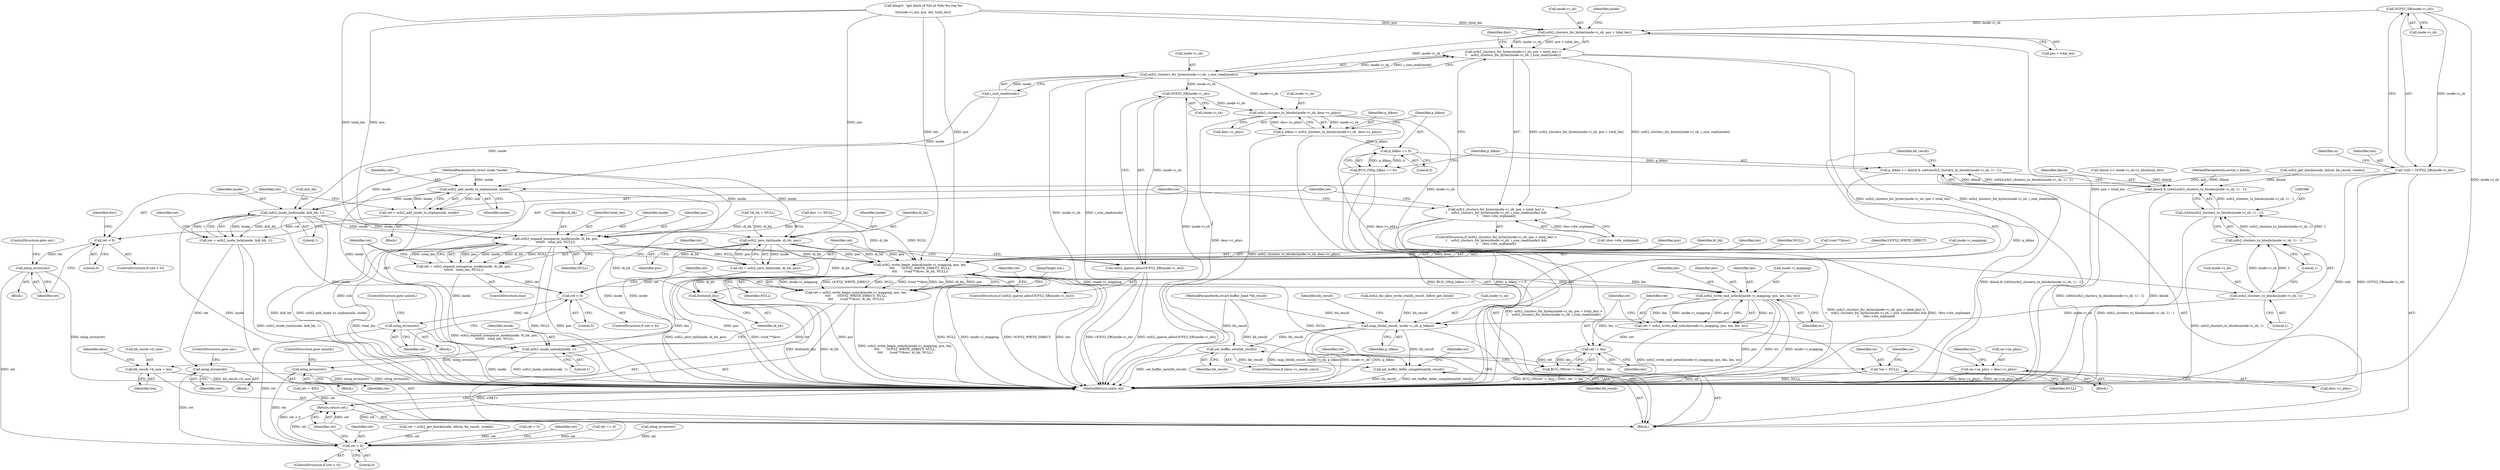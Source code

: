 digraph "0_linux_3e4c56d41eef5595035872a2ec5a483f42e8917f@pointer" {
"1000115" [label="(Call,OCFS2_SB(inode->i_sb))"];
"1000113" [label="(Call,*osb = OCFS2_SB(inode->i_sb))"];
"1000274" [label="(Call,ocfs2_add_inode_to_orphan(osb, inode))"];
"1000272" [label="(Call,ret = ocfs2_add_inode_to_orphan(osb, inode))"];
"1000278" [label="(Call,ret < 0)"];
"1000282" [label="(Call,mlog_errno(ret))"];
"1000485" [label="(Call,ret < 0)"];
"1000492" [label="(Return,return ret;)"];
"1000292" [label="(Call,ocfs2_inode_lock(inode, &di_bh, 1))"];
"1000290" [label="(Call,ret = ocfs2_inode_lock(inode, &di_bh, 1))"];
"1000300" [label="(Call,mlog_errno(ret))"];
"1000319" [label="(Call,ocfs2_zero_tail(inode, di_bh, pos))"];
"1000317" [label="(Call,ret = ocfs2_zero_tail(inode, di_bh, pos))"];
"1000333" [label="(Call,ret < 0)"];
"1000337" [label="(Call,mlog_errno(ret))"];
"1000342" [label="(Call,ocfs2_write_begin_nolock(inode->i_mapping, pos, len,\n\t\t\t\t       OCFS2_WRITE_DIRECT, NULL,\n\t\t\t\t       (void **)&wc, di_bh, NULL))"];
"1000340" [label="(Call,ret = ocfs2_write_begin_nolock(inode->i_mapping, pos, len,\n\t\t\t\t       OCFS2_WRITE_DIRECT, NULL,\n\t\t\t\t       (void **)&wc, di_bh, NULL))"];
"1000359" [label="(Call,mlog_errno(ret))"];
"1000402" [label="(Call,bh_result->b_size = len)"];
"1000424" [label="(Call,*ue = NULL)"];
"1000457" [label="(Call,ocfs2_write_end_nolock(inode->i_mapping, pos, len, len, wc))"];
"1000455" [label="(Call,ret = ocfs2_write_end_nolock(inode->i_mapping, pos, len, len, wc))"];
"1000466" [label="(Call,ret != len)"];
"1000465" [label="(Call,BUG_ON(ret != len))"];
"1000481" [label="(Call,brelse(di_bh))"];
"1000478" [label="(Call,ocfs2_inode_unlock(inode, 1))"];
"1000326" [label="(Call,ocfs2_expand_nonsparse_inode(inode, di_bh, pos,\n\t\t\t\t\t\t\t   total_len, NULL))"];
"1000324" [label="(Call,ret = ocfs2_expand_nonsparse_inode(inode, di_bh, pos,\n\t\t\t\t\t\t\t   total_len, NULL))"];
"1000254" [label="(Call,ocfs2_clusters_for_bytes(inode->i_sb, pos + total_len))"];
"1000253" [label="(Call,ocfs2_clusters_for_bytes(inode->i_sb, pos + total_len) >\n\t    ocfs2_clusters_for_bytes(inode->i_sb, i_size_read(inode)))"];
"1000252" [label="(Call,ocfs2_clusters_for_bytes(inode->i_sb, pos + total_len) >\n\t    ocfs2_clusters_for_bytes(inode->i_sb, i_size_read(inode)) &&\n\t    !dwc->dw_orphaned)"];
"1000261" [label="(Call,ocfs2_clusters_for_bytes(inode->i_sb, i_size_read(inode)))"];
"1000313" [label="(Call,OCFS2_SB(inode->i_sb))"];
"1000312" [label="(Call,ocfs2_sparse_alloc(OCFS2_SB(inode->i_sb)))"];
"1000372" [label="(Call,ocfs2_clusters_to_blocks(inode->i_sb, desc->c_phys))"];
"1000370" [label="(Call,p_blkno = ocfs2_clusters_to_blocks(inode->i_sb, desc->c_phys))"];
"1000380" [label="(Call,p_blkno == 0)"];
"1000379" [label="(Call,BUG_ON(p_blkno == 0))"];
"1000383" [label="(Call,p_blkno += iblock & (u64)(ocfs2_clusters_to_blocks(inode->i_sb, 1) - 1))"];
"1000396" [label="(Call,map_bh(bh_result, inode->i_sb, p_blkno))"];
"1000411" [label="(Call,set_buffer_new(bh_result))"];
"1000413" [label="(Call,set_buffer_defer_completion(bh_result))"];
"1000390" [label="(Call,ocfs2_clusters_to_blocks(inode->i_sb, 1))"];
"1000389" [label="(Call,ocfs2_clusters_to_blocks(inode->i_sb, 1) - 1)"];
"1000387" [label="(Call,(u64)(ocfs2_clusters_to_blocks(inode->i_sb, 1) - 1))"];
"1000385" [label="(Call,iblock & (u64)(ocfs2_clusters_to_blocks(inode->i_sb, 1) - 1))"];
"1000435" [label="(Call,ue->ue_phys = desc->c_phys)"];
"1000396" [label="(Call,map_bh(bh_result, inode->i_sb, p_blkno))"];
"1000465" [label="(Call,BUG_ON(ret != len))"];
"1000281" [label="(Block,)"];
"1000484" [label="(ControlStructure,if (ret < 0))"];
"1000334" [label="(Identifier,ret)"];
"1000354" [label="(Identifier,di_bh)"];
"1000296" [label="(Literal,1)"];
"1000381" [label="(Identifier,p_blkno)"];
"1000404" [label="(Identifier,bh_result)"];
"1000272" [label="(Call,ret = ocfs2_add_inode_to_orphan(osb, inode))"];
"1000409" [label="(Identifier,desc)"];
"1000282" [label="(Call,mlog_errno(ret))"];
"1000468" [label="(Identifier,len)"];
"1000314" [label="(Call,inode->i_sb)"];
"1000330" [label="(Identifier,total_len)"];
"1000462" [label="(Identifier,len)"];
"1000251" [label="(ControlStructure,if (ocfs2_clusters_for_bytes(inode->i_sb, pos + total_len) >\n\t    ocfs2_clusters_for_bytes(inode->i_sb, i_size_read(inode)) &&\n\t    !dwc->dw_orphaned))"];
"1000386" [label="(Identifier,iblock)"];
"1000267" [label="(Call,!dwc->dw_orphaned)"];
"1000300" [label="(Call,mlog_errno(ret))"];
"1000456" [label="(Identifier,ret)"];
"1000422" [label="(Block,)"];
"1000258" [label="(Call,pos + total_len)"];
"1000478" [label="(Call,ocfs2_inode_unlock(inode, 1))"];
"1000317" [label="(Call,ret = ocfs2_zero_tail(inode, di_bh, pos))"];
"1000411" [label="(Call,set_buffer_new(bh_result))"];
"1000370" [label="(Call,p_blkno = ocfs2_clusters_to_blocks(inode->i_sb, desc->c_phys))"];
"1000111" [label="(Block,)"];
"1000331" [label="(Identifier,NULL)"];
"1000439" [label="(Call,desc->c_phys)"];
"1000280" [label="(Literal,0)"];
"1000458" [label="(Call,inode->i_mapping)"];
"1000394" [label="(Literal,1)"];
"1000413" [label="(Call,set_buffer_defer_completion(bh_result))"];
"1000340" [label="(Call,ret = ocfs2_write_begin_nolock(inode->i_mapping, pos, len,\n\t\t\t\t       OCFS2_WRITE_DIRECT, NULL,\n\t\t\t\t       (void **)&wc, di_bh, NULL))"];
"1000342" [label="(Call,ocfs2_write_begin_nolock(inode->i_mapping, pos, len,\n\t\t\t\t       OCFS2_WRITE_DIRECT, NULL,\n\t\t\t\t       (void **)&wc, di_bh, NULL))"];
"1000276" [label="(Identifier,inode)"];
"1000486" [label="(Identifier,ret)"];
"1000379" [label="(Call,BUG_ON(p_blkno == 0))"];
"1000318" [label="(Identifier,ret)"];
"1000328" [label="(Identifier,di_bh)"];
"1000114" [label="(Identifier,osb)"];
"1000488" [label="(Call,ret = -EIO)"];
"1000277" [label="(ControlStructure,if (ret < 0))"];
"1000181" [label="(Call,mlog(0, \"get block of %lu at %llu:%u req %u\n\",\n\t\t\tinode->i_ino, pos, len, total_len))"];
"1000121" [label="(Identifier,oi)"];
"1000302" [label="(ControlStructure,goto out;)"];
"1000335" [label="(Literal,0)"];
"1000455" [label="(Call,ret = ocfs2_write_end_nolock(inode->i_mapping, pos, len, len, wc))"];
"1000385" [label="(Call,iblock & (u64)(ocfs2_clusters_to_blocks(inode->i_sb, 1) - 1))"];
"1000350" [label="(Call,(void **)&wc)"];
"1000424" [label="(Call,*ue = NULL)"];
"1000320" [label="(Identifier,inode)"];
"1000391" [label="(Call,inode->i_sb)"];
"1000141" [label="(Call,iblock << inode->i_sb->s_blocksize_bits)"];
"1000445" [label="(Identifier,wc)"];
"1000108" [label="(MethodParameterIn,sector_t iblock)"];
"1000265" [label="(Call,i_size_read(inode))"];
"1000261" [label="(Call,ocfs2_clusters_for_bytes(inode->i_sb, i_size_read(inode)))"];
"1000203" [label="(Call,ret = ocfs2_get_block(inode, iblock, bh_result, create))"];
"1000325" [label="(Identifier,ret)"];
"1000312" [label="(Call,ocfs2_sparse_alloc(OCFS2_SB(inode->i_sb)))"];
"1000346" [label="(Identifier,pos)"];
"1000284" [label="(ControlStructure,goto out;)"];
"1000469" [label="(Call,ret = 0)"];
"1000275" [label="(Identifier,osb)"];
"1000240" [label="(Call,dwc == NULL)"];
"1000252" [label="(Call,ocfs2_clusters_for_bytes(inode->i_sb, pos + total_len) >\n\t    ocfs2_clusters_for_bytes(inode->i_sb, i_size_read(inode)) &&\n\t    !dwc->dw_orphaned)"];
"1000274" [label="(Call,ocfs2_add_inode_to_orphan(osb, inode))"];
"1000134" [label="(Call,*di_bh = NULL)"];
"1000298" [label="(Identifier,ret)"];
"1000376" [label="(Call,desc->c_phys)"];
"1000470" [label="(Identifier,ret)"];
"1000324" [label="(Call,ret = ocfs2_expand_nonsparse_inode(inode, di_bh, pos,\n\t\t\t\t\t\t\t   total_len, NULL))"];
"1000489" [label="(Identifier,ret)"];
"1000341" [label="(Identifier,ret)"];
"1000263" [label="(Identifier,inode)"];
"1000463" [label="(Identifier,len)"];
"1000116" [label="(Call,inode->i_sb)"];
"1000430" [label="(Identifier,ue)"];
"1000269" [label="(Identifier,dwc)"];
"1000234" [label="(Call,ocfs2_dio_alloc_write_ctx(bh_result, &first_get_block))"];
"1000255" [label="(Call,inode->i_sb)"];
"1000279" [label="(Identifier,ret)"];
"1000262" [label="(Call,inode->i_sb)"];
"1000426" [label="(Identifier,NULL)"];
"1000337" [label="(Call,mlog_errno(ret))"];
"1000483" [label="(JumpTarget,out:)"];
"1000336" [label="(Block,)"];
"1000327" [label="(Identifier,inode)"];
"1000373" [label="(Call,inode->i_sb)"];
"1000283" [label="(Identifier,ret)"];
"1000457" [label="(Call,ocfs2_write_end_nolock(inode->i_mapping, pos, len, len, wc))"];
"1000205" [label="(Call,ocfs2_get_block(inode, iblock, bh_result, create))"];
"1000323" [label="(ControlStructure,else)"];
"1000412" [label="(Identifier,bh_result)"];
"1000387" [label="(Call,(u64)(ocfs2_clusters_to_blocks(inode->i_sb, 1) - 1))"];
"1000466" [label="(Call,ret != len)"];
"1000253" [label="(Call,ocfs2_clusters_for_bytes(inode->i_sb, pos + total_len) >\n\t    ocfs2_clusters_for_bytes(inode->i_sb, i_size_read(inode)))"];
"1000395" [label="(Literal,1)"];
"1000223" [label="(Call,ret == 0)"];
"1000464" [label="(Identifier,wc)"];
"1000113" [label="(Call,*osb = OCFS2_SB(inode->i_sb))"];
"1000254" [label="(Call,ocfs2_clusters_for_bytes(inode->i_sb, pos + total_len))"];
"1000311" [label="(ControlStructure,if (ocfs2_sparse_alloc(OCFS2_SB(inode->i_sb))))"];
"1000347" [label="(Identifier,len)"];
"1000493" [label="(Identifier,ret)"];
"1000349" [label="(Identifier,NULL)"];
"1000357" [label="(Identifier,ret)"];
"1000383" [label="(Call,p_blkno += iblock & (u64)(ocfs2_clusters_to_blocks(inode->i_sb, 1) - 1))"];
"1000397" [label="(Identifier,bh_result)"];
"1000382" [label="(Literal,0)"];
"1000107" [label="(MethodParameterIn,struct inode *inode)"];
"1000494" [label="(MethodReturn,static int)"];
"1000287" [label="(Identifier,dwc)"];
"1000425" [label="(Identifier,ue)"];
"1000339" [label="(ControlStructure,goto unlock;)"];
"1000407" [label="(ControlStructure,if (desc->c_needs_zero))"];
"1000371" [label="(Identifier,p_blkno)"];
"1000492" [label="(Return,return ret;)"];
"1000326" [label="(Call,ocfs2_expand_nonsparse_inode(inode, di_bh, pos,\n\t\t\t\t\t\t\t   total_len, NULL))"];
"1000479" [label="(Identifier,inode)"];
"1000414" [label="(Identifier,bh_result)"];
"1000333" [label="(Call,ret < 0)"];
"1000329" [label="(Identifier,pos)"];
"1000248" [label="(Call,mlog_errno(ret))"];
"1000360" [label="(Identifier,ret)"];
"1000390" [label="(Call,ocfs2_clusters_to_blocks(inode->i_sb, 1))"];
"1000487" [label="(Literal,0)"];
"1000403" [label="(Call,bh_result->b_size)"];
"1000380" [label="(Call,p_blkno == 0)"];
"1000338" [label="(Identifier,ret)"];
"1000299" [label="(Block,)"];
"1000291" [label="(Identifier,ret)"];
"1000361" [label="(ControlStructure,goto unlock;)"];
"1000109" [label="(MethodParameterIn,struct buffer_head *bh_result)"];
"1000372" [label="(Call,ocfs2_clusters_to_blocks(inode->i_sb, desc->c_phys))"];
"1000480" [label="(Literal,1)"];
"1000384" [label="(Identifier,p_blkno)"];
"1000321" [label="(Identifier,di_bh)"];
"1000294" [label="(Call,&di_bh)"];
"1000348" [label="(Identifier,OCFS2_WRITE_DIRECT)"];
"1000115" [label="(Call,OCFS2_SB(inode->i_sb))"];
"1000273" [label="(Identifier,ret)"];
"1000436" [label="(Call,ue->ue_phys)"];
"1000319" [label="(Call,ocfs2_zero_tail(inode, di_bh, pos))"];
"1000359" [label="(Call,mlog_errno(ret))"];
"1000332" [label="(ControlStructure,if (ret < 0))"];
"1000301" [label="(Identifier,ret)"];
"1000358" [label="(Block,)"];
"1000467" [label="(Identifier,ret)"];
"1000355" [label="(Identifier,NULL)"];
"1000406" [label="(Identifier,len)"];
"1000290" [label="(Call,ret = ocfs2_inode_lock(inode, &di_bh, 1))"];
"1000485" [label="(Call,ret < 0)"];
"1000401" [label="(Identifier,p_blkno)"];
"1000313" [label="(Call,OCFS2_SB(inode->i_sb))"];
"1000271" [label="(Block,)"];
"1000292" [label="(Call,ocfs2_inode_lock(inode, &di_bh, 1))"];
"1000398" [label="(Call,inode->i_sb)"];
"1000461" [label="(Identifier,pos)"];
"1000420" [label="(Identifier,wc)"];
"1000482" [label="(Identifier,di_bh)"];
"1000322" [label="(Identifier,pos)"];
"1000278" [label="(Call,ret < 0)"];
"1000389" [label="(Call,ocfs2_clusters_to_blocks(inode->i_sb, 1) - 1)"];
"1000343" [label="(Call,inode->i_mapping)"];
"1000402" [label="(Call,bh_result->b_size = len)"];
"1000435" [label="(Call,ue->ue_phys = desc->c_phys)"];
"1000481" [label="(Call,brelse(di_bh))"];
"1000293" [label="(Identifier,inode)"];
"1000115" -> "1000113"  [label="AST: "];
"1000115" -> "1000116"  [label="CFG: "];
"1000116" -> "1000115"  [label="AST: "];
"1000113" -> "1000115"  [label="CFG: "];
"1000115" -> "1000494"  [label="DDG: inode->i_sb"];
"1000115" -> "1000113"  [label="DDG: inode->i_sb"];
"1000115" -> "1000254"  [label="DDG: inode->i_sb"];
"1000113" -> "1000111"  [label="AST: "];
"1000114" -> "1000113"  [label="AST: "];
"1000121" -> "1000113"  [label="CFG: "];
"1000113" -> "1000494"  [label="DDG: osb"];
"1000113" -> "1000494"  [label="DDG: OCFS2_SB(inode->i_sb)"];
"1000113" -> "1000274"  [label="DDG: osb"];
"1000274" -> "1000272"  [label="AST: "];
"1000274" -> "1000276"  [label="CFG: "];
"1000275" -> "1000274"  [label="AST: "];
"1000276" -> "1000274"  [label="AST: "];
"1000272" -> "1000274"  [label="CFG: "];
"1000274" -> "1000494"  [label="DDG: osb"];
"1000274" -> "1000494"  [label="DDG: inode"];
"1000274" -> "1000272"  [label="DDG: osb"];
"1000274" -> "1000272"  [label="DDG: inode"];
"1000265" -> "1000274"  [label="DDG: inode"];
"1000107" -> "1000274"  [label="DDG: inode"];
"1000274" -> "1000292"  [label="DDG: inode"];
"1000272" -> "1000271"  [label="AST: "];
"1000273" -> "1000272"  [label="AST: "];
"1000279" -> "1000272"  [label="CFG: "];
"1000272" -> "1000494"  [label="DDG: ocfs2_add_inode_to_orphan(osb, inode)"];
"1000272" -> "1000278"  [label="DDG: ret"];
"1000278" -> "1000277"  [label="AST: "];
"1000278" -> "1000280"  [label="CFG: "];
"1000279" -> "1000278"  [label="AST: "];
"1000280" -> "1000278"  [label="AST: "];
"1000283" -> "1000278"  [label="CFG: "];
"1000287" -> "1000278"  [label="CFG: "];
"1000278" -> "1000282"  [label="DDG: ret"];
"1000282" -> "1000281"  [label="AST: "];
"1000282" -> "1000283"  [label="CFG: "];
"1000283" -> "1000282"  [label="AST: "];
"1000284" -> "1000282"  [label="CFG: "];
"1000282" -> "1000494"  [label="DDG: mlog_errno(ret)"];
"1000282" -> "1000485"  [label="DDG: ret"];
"1000485" -> "1000484"  [label="AST: "];
"1000485" -> "1000487"  [label="CFG: "];
"1000486" -> "1000485"  [label="AST: "];
"1000487" -> "1000485"  [label="AST: "];
"1000489" -> "1000485"  [label="CFG: "];
"1000493" -> "1000485"  [label="CFG: "];
"1000485" -> "1000494"  [label="DDG: ret"];
"1000485" -> "1000494"  [label="DDG: ret < 0"];
"1000300" -> "1000485"  [label="DDG: ret"];
"1000337" -> "1000485"  [label="DDG: ret"];
"1000359" -> "1000485"  [label="DDG: ret"];
"1000248" -> "1000485"  [label="DDG: ret"];
"1000469" -> "1000485"  [label="DDG: ret"];
"1000223" -> "1000485"  [label="DDG: ret"];
"1000203" -> "1000485"  [label="DDG: ret"];
"1000485" -> "1000492"  [label="DDG: ret"];
"1000492" -> "1000111"  [label="AST: "];
"1000492" -> "1000493"  [label="CFG: "];
"1000493" -> "1000492"  [label="AST: "];
"1000494" -> "1000492"  [label="CFG: "];
"1000492" -> "1000494"  [label="DDG: <RET>"];
"1000493" -> "1000492"  [label="DDG: ret"];
"1000488" -> "1000492"  [label="DDG: ret"];
"1000292" -> "1000290"  [label="AST: "];
"1000292" -> "1000296"  [label="CFG: "];
"1000293" -> "1000292"  [label="AST: "];
"1000294" -> "1000292"  [label="AST: "];
"1000296" -> "1000292"  [label="AST: "];
"1000290" -> "1000292"  [label="CFG: "];
"1000292" -> "1000494"  [label="DDG: &di_bh"];
"1000292" -> "1000494"  [label="DDG: inode"];
"1000292" -> "1000290"  [label="DDG: inode"];
"1000292" -> "1000290"  [label="DDG: &di_bh"];
"1000292" -> "1000290"  [label="DDG: 1"];
"1000265" -> "1000292"  [label="DDG: inode"];
"1000107" -> "1000292"  [label="DDG: inode"];
"1000292" -> "1000319"  [label="DDG: inode"];
"1000292" -> "1000326"  [label="DDG: inode"];
"1000292" -> "1000478"  [label="DDG: inode"];
"1000290" -> "1000111"  [label="AST: "];
"1000291" -> "1000290"  [label="AST: "];
"1000298" -> "1000290"  [label="CFG: "];
"1000290" -> "1000494"  [label="DDG: ocfs2_inode_lock(inode, &di_bh, 1)"];
"1000290" -> "1000300"  [label="DDG: ret"];
"1000300" -> "1000299"  [label="AST: "];
"1000300" -> "1000301"  [label="CFG: "];
"1000301" -> "1000300"  [label="AST: "];
"1000302" -> "1000300"  [label="CFG: "];
"1000300" -> "1000494"  [label="DDG: mlog_errno(ret)"];
"1000319" -> "1000317"  [label="AST: "];
"1000319" -> "1000322"  [label="CFG: "];
"1000320" -> "1000319"  [label="AST: "];
"1000321" -> "1000319"  [label="AST: "];
"1000322" -> "1000319"  [label="AST: "];
"1000317" -> "1000319"  [label="CFG: "];
"1000319" -> "1000494"  [label="DDG: pos"];
"1000319" -> "1000317"  [label="DDG: inode"];
"1000319" -> "1000317"  [label="DDG: di_bh"];
"1000319" -> "1000317"  [label="DDG: pos"];
"1000107" -> "1000319"  [label="DDG: inode"];
"1000134" -> "1000319"  [label="DDG: di_bh"];
"1000181" -> "1000319"  [label="DDG: pos"];
"1000319" -> "1000342"  [label="DDG: pos"];
"1000319" -> "1000342"  [label="DDG: di_bh"];
"1000319" -> "1000478"  [label="DDG: inode"];
"1000319" -> "1000481"  [label="DDG: di_bh"];
"1000317" -> "1000311"  [label="AST: "];
"1000318" -> "1000317"  [label="AST: "];
"1000334" -> "1000317"  [label="CFG: "];
"1000317" -> "1000494"  [label="DDG: ocfs2_zero_tail(inode, di_bh, pos)"];
"1000317" -> "1000333"  [label="DDG: ret"];
"1000333" -> "1000332"  [label="AST: "];
"1000333" -> "1000335"  [label="CFG: "];
"1000334" -> "1000333"  [label="AST: "];
"1000335" -> "1000333"  [label="AST: "];
"1000338" -> "1000333"  [label="CFG: "];
"1000341" -> "1000333"  [label="CFG: "];
"1000324" -> "1000333"  [label="DDG: ret"];
"1000333" -> "1000337"  [label="DDG: ret"];
"1000337" -> "1000336"  [label="AST: "];
"1000337" -> "1000338"  [label="CFG: "];
"1000338" -> "1000337"  [label="AST: "];
"1000339" -> "1000337"  [label="CFG: "];
"1000337" -> "1000494"  [label="DDG: mlog_errno(ret)"];
"1000342" -> "1000340"  [label="AST: "];
"1000342" -> "1000355"  [label="CFG: "];
"1000343" -> "1000342"  [label="AST: "];
"1000346" -> "1000342"  [label="AST: "];
"1000347" -> "1000342"  [label="AST: "];
"1000348" -> "1000342"  [label="AST: "];
"1000349" -> "1000342"  [label="AST: "];
"1000350" -> "1000342"  [label="AST: "];
"1000354" -> "1000342"  [label="AST: "];
"1000355" -> "1000342"  [label="AST: "];
"1000340" -> "1000342"  [label="CFG: "];
"1000342" -> "1000494"  [label="DDG: NULL"];
"1000342" -> "1000494"  [label="DDG: inode->i_mapping"];
"1000342" -> "1000494"  [label="DDG: OCFS2_WRITE_DIRECT"];
"1000342" -> "1000494"  [label="DDG: len"];
"1000342" -> "1000494"  [label="DDG: (void **)&wc"];
"1000342" -> "1000494"  [label="DDG: pos"];
"1000342" -> "1000340"  [label="DDG: inode->i_mapping"];
"1000342" -> "1000340"  [label="DDG: OCFS2_WRITE_DIRECT"];
"1000342" -> "1000340"  [label="DDG: NULL"];
"1000342" -> "1000340"  [label="DDG: (void **)&wc"];
"1000342" -> "1000340"  [label="DDG: len"];
"1000342" -> "1000340"  [label="DDG: di_bh"];
"1000342" -> "1000340"  [label="DDG: pos"];
"1000326" -> "1000342"  [label="DDG: pos"];
"1000326" -> "1000342"  [label="DDG: NULL"];
"1000326" -> "1000342"  [label="DDG: di_bh"];
"1000181" -> "1000342"  [label="DDG: pos"];
"1000181" -> "1000342"  [label="DDG: len"];
"1000240" -> "1000342"  [label="DDG: NULL"];
"1000350" -> "1000342"  [label="DDG: &wc"];
"1000134" -> "1000342"  [label="DDG: di_bh"];
"1000342" -> "1000402"  [label="DDG: len"];
"1000342" -> "1000424"  [label="DDG: NULL"];
"1000342" -> "1000457"  [label="DDG: inode->i_mapping"];
"1000342" -> "1000457"  [label="DDG: pos"];
"1000342" -> "1000457"  [label="DDG: len"];
"1000342" -> "1000481"  [label="DDG: di_bh"];
"1000340" -> "1000111"  [label="AST: "];
"1000341" -> "1000340"  [label="AST: "];
"1000357" -> "1000340"  [label="CFG: "];
"1000340" -> "1000494"  [label="DDG: ocfs2_write_begin_nolock(inode->i_mapping, pos, len,\n\t\t\t\t       OCFS2_WRITE_DIRECT, NULL,\n\t\t\t\t       (void **)&wc, di_bh, NULL)"];
"1000340" -> "1000359"  [label="DDG: ret"];
"1000359" -> "1000358"  [label="AST: "];
"1000359" -> "1000360"  [label="CFG: "];
"1000360" -> "1000359"  [label="AST: "];
"1000361" -> "1000359"  [label="CFG: "];
"1000359" -> "1000494"  [label="DDG: mlog_errno(ret)"];
"1000402" -> "1000111"  [label="AST: "];
"1000402" -> "1000406"  [label="CFG: "];
"1000403" -> "1000402"  [label="AST: "];
"1000406" -> "1000402"  [label="AST: "];
"1000409" -> "1000402"  [label="CFG: "];
"1000402" -> "1000494"  [label="DDG: bh_result->b_size"];
"1000424" -> "1000422"  [label="AST: "];
"1000424" -> "1000426"  [label="CFG: "];
"1000425" -> "1000424"  [label="AST: "];
"1000426" -> "1000424"  [label="AST: "];
"1000430" -> "1000424"  [label="CFG: "];
"1000424" -> "1000494"  [label="DDG: NULL"];
"1000424" -> "1000494"  [label="DDG: ue"];
"1000457" -> "1000455"  [label="AST: "];
"1000457" -> "1000464"  [label="CFG: "];
"1000458" -> "1000457"  [label="AST: "];
"1000461" -> "1000457"  [label="AST: "];
"1000462" -> "1000457"  [label="AST: "];
"1000463" -> "1000457"  [label="AST: "];
"1000464" -> "1000457"  [label="AST: "];
"1000455" -> "1000457"  [label="CFG: "];
"1000457" -> "1000494"  [label="DDG: pos"];
"1000457" -> "1000494"  [label="DDG: wc"];
"1000457" -> "1000494"  [label="DDG: inode->i_mapping"];
"1000457" -> "1000455"  [label="DDG: wc"];
"1000457" -> "1000455"  [label="DDG: len"];
"1000457" -> "1000455"  [label="DDG: inode->i_mapping"];
"1000457" -> "1000455"  [label="DDG: pos"];
"1000457" -> "1000466"  [label="DDG: len"];
"1000455" -> "1000111"  [label="AST: "];
"1000456" -> "1000455"  [label="AST: "];
"1000467" -> "1000455"  [label="CFG: "];
"1000455" -> "1000494"  [label="DDG: ocfs2_write_end_nolock(inode->i_mapping, pos, len, len, wc)"];
"1000455" -> "1000466"  [label="DDG: ret"];
"1000466" -> "1000465"  [label="AST: "];
"1000466" -> "1000468"  [label="CFG: "];
"1000467" -> "1000466"  [label="AST: "];
"1000468" -> "1000466"  [label="AST: "];
"1000465" -> "1000466"  [label="CFG: "];
"1000466" -> "1000494"  [label="DDG: len"];
"1000466" -> "1000465"  [label="DDG: ret"];
"1000466" -> "1000465"  [label="DDG: len"];
"1000465" -> "1000111"  [label="AST: "];
"1000470" -> "1000465"  [label="CFG: "];
"1000465" -> "1000494"  [label="DDG: BUG_ON(ret != len)"];
"1000465" -> "1000494"  [label="DDG: ret != len"];
"1000481" -> "1000111"  [label="AST: "];
"1000481" -> "1000482"  [label="CFG: "];
"1000482" -> "1000481"  [label="AST: "];
"1000483" -> "1000481"  [label="CFG: "];
"1000481" -> "1000494"  [label="DDG: brelse(di_bh)"];
"1000481" -> "1000494"  [label="DDG: di_bh"];
"1000326" -> "1000481"  [label="DDG: di_bh"];
"1000478" -> "1000111"  [label="AST: "];
"1000478" -> "1000480"  [label="CFG: "];
"1000479" -> "1000478"  [label="AST: "];
"1000480" -> "1000478"  [label="AST: "];
"1000482" -> "1000478"  [label="CFG: "];
"1000478" -> "1000494"  [label="DDG: inode"];
"1000478" -> "1000494"  [label="DDG: ocfs2_inode_unlock(inode, 1)"];
"1000326" -> "1000478"  [label="DDG: inode"];
"1000107" -> "1000478"  [label="DDG: inode"];
"1000326" -> "1000324"  [label="AST: "];
"1000326" -> "1000331"  [label="CFG: "];
"1000327" -> "1000326"  [label="AST: "];
"1000328" -> "1000326"  [label="AST: "];
"1000329" -> "1000326"  [label="AST: "];
"1000330" -> "1000326"  [label="AST: "];
"1000331" -> "1000326"  [label="AST: "];
"1000324" -> "1000326"  [label="CFG: "];
"1000326" -> "1000494"  [label="DDG: NULL"];
"1000326" -> "1000494"  [label="DDG: pos"];
"1000326" -> "1000494"  [label="DDG: total_len"];
"1000326" -> "1000324"  [label="DDG: pos"];
"1000326" -> "1000324"  [label="DDG: inode"];
"1000326" -> "1000324"  [label="DDG: di_bh"];
"1000326" -> "1000324"  [label="DDG: NULL"];
"1000326" -> "1000324"  [label="DDG: total_len"];
"1000107" -> "1000326"  [label="DDG: inode"];
"1000134" -> "1000326"  [label="DDG: di_bh"];
"1000181" -> "1000326"  [label="DDG: pos"];
"1000181" -> "1000326"  [label="DDG: total_len"];
"1000240" -> "1000326"  [label="DDG: NULL"];
"1000324" -> "1000323"  [label="AST: "];
"1000325" -> "1000324"  [label="AST: "];
"1000334" -> "1000324"  [label="CFG: "];
"1000324" -> "1000494"  [label="DDG: ocfs2_expand_nonsparse_inode(inode, di_bh, pos,\n\t\t\t\t\t\t\t   total_len, NULL)"];
"1000254" -> "1000253"  [label="AST: "];
"1000254" -> "1000258"  [label="CFG: "];
"1000255" -> "1000254"  [label="AST: "];
"1000258" -> "1000254"  [label="AST: "];
"1000263" -> "1000254"  [label="CFG: "];
"1000254" -> "1000494"  [label="DDG: pos + total_len"];
"1000254" -> "1000253"  [label="DDG: inode->i_sb"];
"1000254" -> "1000253"  [label="DDG: pos + total_len"];
"1000181" -> "1000254"  [label="DDG: pos"];
"1000181" -> "1000254"  [label="DDG: total_len"];
"1000254" -> "1000261"  [label="DDG: inode->i_sb"];
"1000253" -> "1000252"  [label="AST: "];
"1000253" -> "1000261"  [label="CFG: "];
"1000261" -> "1000253"  [label="AST: "];
"1000269" -> "1000253"  [label="CFG: "];
"1000252" -> "1000253"  [label="CFG: "];
"1000253" -> "1000494"  [label="DDG: ocfs2_clusters_for_bytes(inode->i_sb, pos + total_len)"];
"1000253" -> "1000494"  [label="DDG: ocfs2_clusters_for_bytes(inode->i_sb, i_size_read(inode))"];
"1000253" -> "1000252"  [label="DDG: ocfs2_clusters_for_bytes(inode->i_sb, pos + total_len)"];
"1000253" -> "1000252"  [label="DDG: ocfs2_clusters_for_bytes(inode->i_sb, i_size_read(inode))"];
"1000261" -> "1000253"  [label="DDG: inode->i_sb"];
"1000261" -> "1000253"  [label="DDG: i_size_read(inode)"];
"1000252" -> "1000251"  [label="AST: "];
"1000252" -> "1000267"  [label="CFG: "];
"1000267" -> "1000252"  [label="AST: "];
"1000273" -> "1000252"  [label="CFG: "];
"1000291" -> "1000252"  [label="CFG: "];
"1000252" -> "1000494"  [label="DDG: ocfs2_clusters_for_bytes(inode->i_sb, pos + total_len) >\n\t    ocfs2_clusters_for_bytes(inode->i_sb, i_size_read(inode))"];
"1000252" -> "1000494"  [label="DDG: ocfs2_clusters_for_bytes(inode->i_sb, pos + total_len) >\n\t    ocfs2_clusters_for_bytes(inode->i_sb, i_size_read(inode)) &&\n\t    !dwc->dw_orphaned"];
"1000252" -> "1000494"  [label="DDG: !dwc->dw_orphaned"];
"1000267" -> "1000252"  [label="DDG: dwc->dw_orphaned"];
"1000261" -> "1000265"  [label="CFG: "];
"1000262" -> "1000261"  [label="AST: "];
"1000265" -> "1000261"  [label="AST: "];
"1000261" -> "1000494"  [label="DDG: inode->i_sb"];
"1000261" -> "1000494"  [label="DDG: i_size_read(inode)"];
"1000265" -> "1000261"  [label="DDG: inode"];
"1000261" -> "1000313"  [label="DDG: inode->i_sb"];
"1000261" -> "1000372"  [label="DDG: inode->i_sb"];
"1000313" -> "1000312"  [label="AST: "];
"1000313" -> "1000314"  [label="CFG: "];
"1000314" -> "1000313"  [label="AST: "];
"1000312" -> "1000313"  [label="CFG: "];
"1000313" -> "1000494"  [label="DDG: inode->i_sb"];
"1000313" -> "1000312"  [label="DDG: inode->i_sb"];
"1000313" -> "1000372"  [label="DDG: inode->i_sb"];
"1000312" -> "1000311"  [label="AST: "];
"1000318" -> "1000312"  [label="CFG: "];
"1000325" -> "1000312"  [label="CFG: "];
"1000312" -> "1000494"  [label="DDG: ocfs2_sparse_alloc(OCFS2_SB(inode->i_sb))"];
"1000312" -> "1000494"  [label="DDG: OCFS2_SB(inode->i_sb)"];
"1000372" -> "1000370"  [label="AST: "];
"1000372" -> "1000376"  [label="CFG: "];
"1000373" -> "1000372"  [label="AST: "];
"1000376" -> "1000372"  [label="AST: "];
"1000370" -> "1000372"  [label="CFG: "];
"1000372" -> "1000494"  [label="DDG: desc->c_phys"];
"1000372" -> "1000370"  [label="DDG: inode->i_sb"];
"1000372" -> "1000370"  [label="DDG: desc->c_phys"];
"1000372" -> "1000390"  [label="DDG: inode->i_sb"];
"1000372" -> "1000435"  [label="DDG: desc->c_phys"];
"1000370" -> "1000111"  [label="AST: "];
"1000371" -> "1000370"  [label="AST: "];
"1000381" -> "1000370"  [label="CFG: "];
"1000370" -> "1000494"  [label="DDG: ocfs2_clusters_to_blocks(inode->i_sb, desc->c_phys)"];
"1000370" -> "1000380"  [label="DDG: p_blkno"];
"1000380" -> "1000379"  [label="AST: "];
"1000380" -> "1000382"  [label="CFG: "];
"1000381" -> "1000380"  [label="AST: "];
"1000382" -> "1000380"  [label="AST: "];
"1000379" -> "1000380"  [label="CFG: "];
"1000380" -> "1000379"  [label="DDG: p_blkno"];
"1000380" -> "1000379"  [label="DDG: 0"];
"1000380" -> "1000383"  [label="DDG: p_blkno"];
"1000379" -> "1000111"  [label="AST: "];
"1000384" -> "1000379"  [label="CFG: "];
"1000379" -> "1000494"  [label="DDG: p_blkno == 0"];
"1000379" -> "1000494"  [label="DDG: BUG_ON(p_blkno == 0)"];
"1000383" -> "1000111"  [label="AST: "];
"1000383" -> "1000385"  [label="CFG: "];
"1000384" -> "1000383"  [label="AST: "];
"1000385" -> "1000383"  [label="AST: "];
"1000397" -> "1000383"  [label="CFG: "];
"1000383" -> "1000494"  [label="DDG: iblock & (u64)(ocfs2_clusters_to_blocks(inode->i_sb, 1) - 1)"];
"1000385" -> "1000383"  [label="DDG: iblock"];
"1000385" -> "1000383"  [label="DDG: (u64)(ocfs2_clusters_to_blocks(inode->i_sb, 1) - 1)"];
"1000383" -> "1000396"  [label="DDG: p_blkno"];
"1000396" -> "1000111"  [label="AST: "];
"1000396" -> "1000401"  [label="CFG: "];
"1000397" -> "1000396"  [label="AST: "];
"1000398" -> "1000396"  [label="AST: "];
"1000401" -> "1000396"  [label="AST: "];
"1000404" -> "1000396"  [label="CFG: "];
"1000396" -> "1000494"  [label="DDG: map_bh(bh_result, inode->i_sb, p_blkno)"];
"1000396" -> "1000494"  [label="DDG: inode->i_sb"];
"1000396" -> "1000494"  [label="DDG: p_blkno"];
"1000234" -> "1000396"  [label="DDG: bh_result"];
"1000109" -> "1000396"  [label="DDG: bh_result"];
"1000390" -> "1000396"  [label="DDG: inode->i_sb"];
"1000396" -> "1000411"  [label="DDG: bh_result"];
"1000396" -> "1000413"  [label="DDG: bh_result"];
"1000411" -> "1000407"  [label="AST: "];
"1000411" -> "1000412"  [label="CFG: "];
"1000412" -> "1000411"  [label="AST: "];
"1000414" -> "1000411"  [label="CFG: "];
"1000411" -> "1000494"  [label="DDG: set_buffer_new(bh_result)"];
"1000109" -> "1000411"  [label="DDG: bh_result"];
"1000411" -> "1000413"  [label="DDG: bh_result"];
"1000413" -> "1000111"  [label="AST: "];
"1000413" -> "1000414"  [label="CFG: "];
"1000414" -> "1000413"  [label="AST: "];
"1000420" -> "1000413"  [label="CFG: "];
"1000413" -> "1000494"  [label="DDG: bh_result"];
"1000413" -> "1000494"  [label="DDG: set_buffer_defer_completion(bh_result)"];
"1000109" -> "1000413"  [label="DDG: bh_result"];
"1000390" -> "1000389"  [label="AST: "];
"1000390" -> "1000394"  [label="CFG: "];
"1000391" -> "1000390"  [label="AST: "];
"1000394" -> "1000390"  [label="AST: "];
"1000395" -> "1000390"  [label="CFG: "];
"1000390" -> "1000389"  [label="DDG: inode->i_sb"];
"1000390" -> "1000389"  [label="DDG: 1"];
"1000389" -> "1000387"  [label="AST: "];
"1000389" -> "1000395"  [label="CFG: "];
"1000395" -> "1000389"  [label="AST: "];
"1000387" -> "1000389"  [label="CFG: "];
"1000389" -> "1000494"  [label="DDG: ocfs2_clusters_to_blocks(inode->i_sb, 1)"];
"1000389" -> "1000387"  [label="DDG: ocfs2_clusters_to_blocks(inode->i_sb, 1)"];
"1000389" -> "1000387"  [label="DDG: 1"];
"1000387" -> "1000385"  [label="AST: "];
"1000388" -> "1000387"  [label="AST: "];
"1000385" -> "1000387"  [label="CFG: "];
"1000387" -> "1000494"  [label="DDG: ocfs2_clusters_to_blocks(inode->i_sb, 1) - 1"];
"1000387" -> "1000385"  [label="DDG: ocfs2_clusters_to_blocks(inode->i_sb, 1) - 1"];
"1000386" -> "1000385"  [label="AST: "];
"1000385" -> "1000494"  [label="DDG: (u64)(ocfs2_clusters_to_blocks(inode->i_sb, 1) - 1)"];
"1000385" -> "1000494"  [label="DDG: iblock"];
"1000141" -> "1000385"  [label="DDG: iblock"];
"1000205" -> "1000385"  [label="DDG: iblock"];
"1000108" -> "1000385"  [label="DDG: iblock"];
"1000435" -> "1000422"  [label="AST: "];
"1000435" -> "1000439"  [label="CFG: "];
"1000436" -> "1000435"  [label="AST: "];
"1000439" -> "1000435"  [label="AST: "];
"1000445" -> "1000435"  [label="CFG: "];
"1000435" -> "1000494"  [label="DDG: ue->ue_phys"];
"1000435" -> "1000494"  [label="DDG: desc->c_phys"];
}
